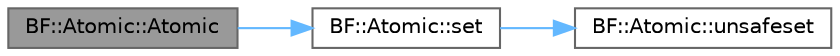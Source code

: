 digraph "BF::Atomic::Atomic"
{
 // LATEX_PDF_SIZE
  bgcolor="transparent";
  edge [fontname=Helvetica,fontsize=10,labelfontname=Helvetica,labelfontsize=10];
  node [fontname=Helvetica,fontsize=10,shape=box,height=0.2,width=0.4];
  rankdir="LR";
  Node1 [id="Node000001",label="BF::Atomic::Atomic",height=0.2,width=0.4,color="gray40", fillcolor="grey60", style="filled", fontcolor="black",tooltip=" "];
  Node1 -> Node2 [id="edge1_Node000001_Node000002",color="steelblue1",style="solid",tooltip=" "];
  Node2 [id="Node000002",label="BF::Atomic::set",height=0.2,width=0.4,color="grey40", fillcolor="white", style="filled",URL="$d4/d4f/classBF_1_1Atomic.html#a1bc26822eb969d1e60460974a1ff4eb9",tooltip=" "];
  Node2 -> Node3 [id="edge2_Node000002_Node000003",color="steelblue1",style="solid",tooltip=" "];
  Node3 [id="Node000003",label="BF::Atomic::unsafeset",height=0.2,width=0.4,color="grey40", fillcolor="white", style="filled",URL="$d4/d4f/classBF_1_1Atomic.html#a2607ebf257459737cb6721a1c7b96044",tooltip=" "];
}
